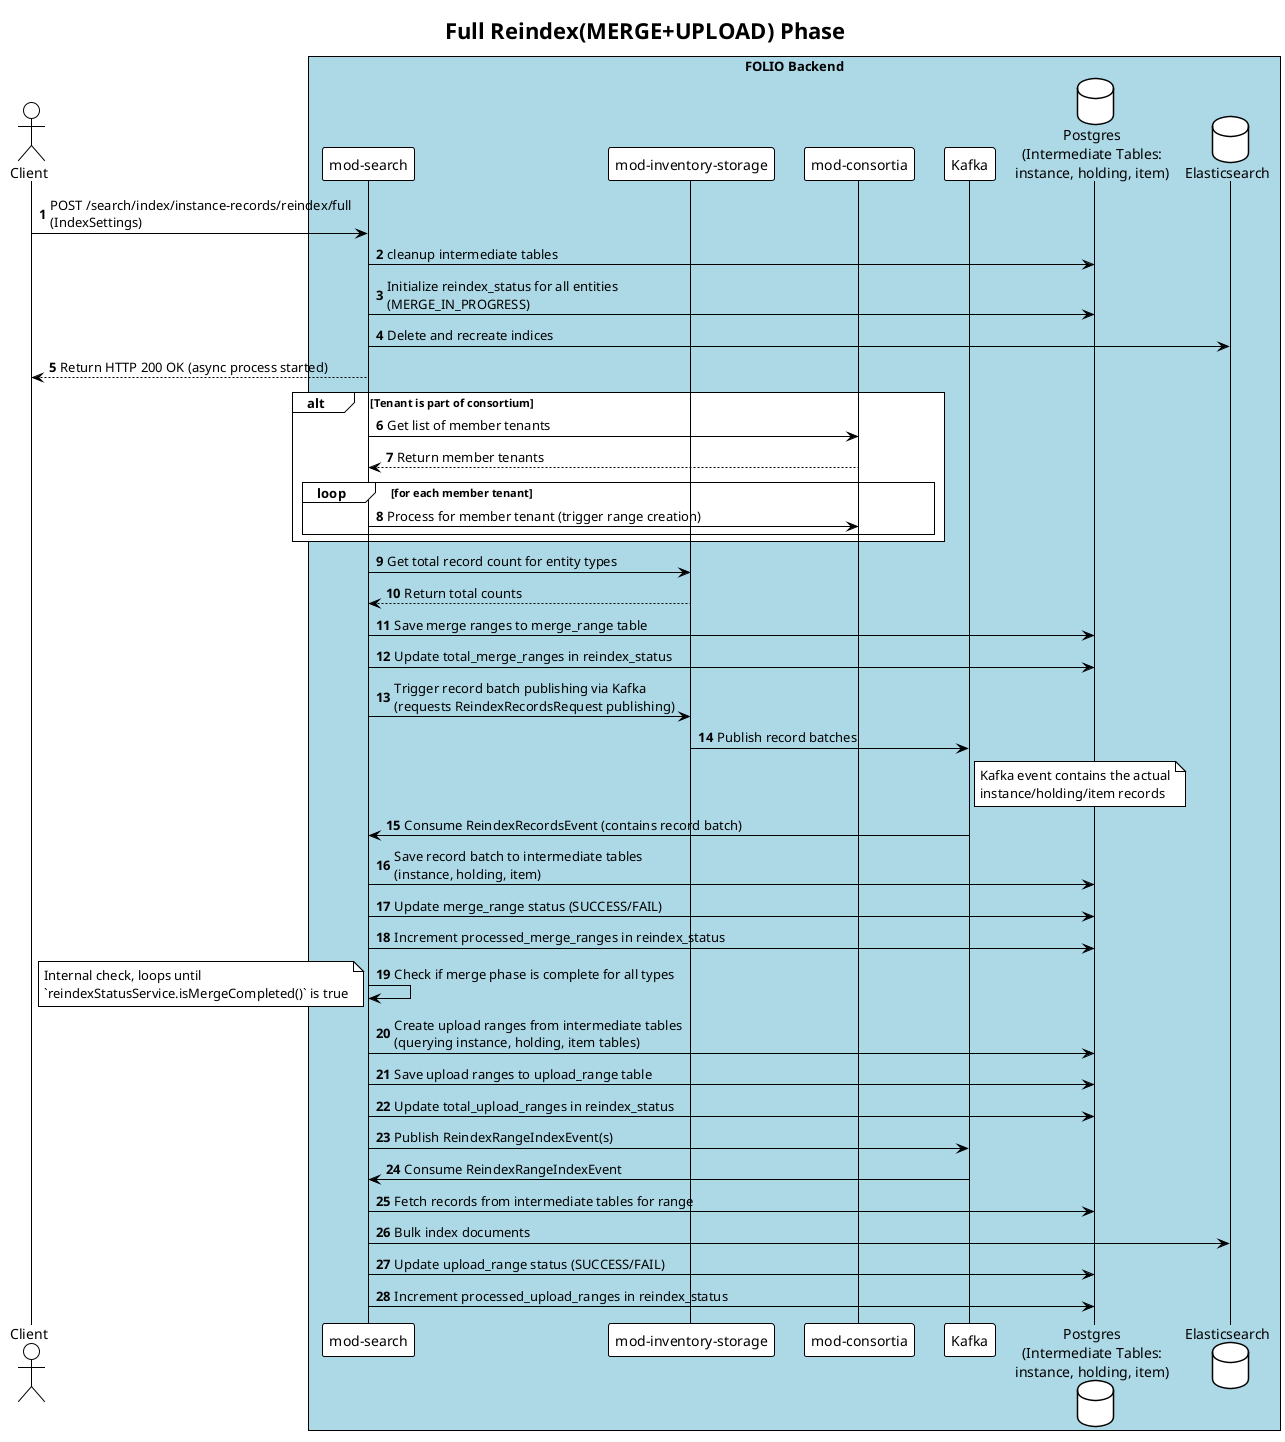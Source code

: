 @startuml
!theme plain
title Full Reindex(MERGE+UPLOAD) Phase

actor "Client" as client
box "FOLIO Backend" #LightBlue
  participant "mod-search" as modSearch
  participant "mod-inventory-storage" as inventoryStorage
  participant "mod-consortia" as modConsortia
  participant "Kafka" as kafka
  database "Postgres\n(Intermediate Tables:\ninstance, holding, item)" as postgres
  database "Elasticsearch" as elasticsearch
end box

autonumber

' Initial API request reception
client -> modSearch: POST /search/index/instance-records/reindex/full\n(IndexSettings)

modSearch -> postgres: cleanup intermediate tables

' Status initialization
modSearch -> postgres: Initialize reindex_status for all entities\n(MERGE_IN_PROGRESS)

' Recreate Elasticsearch indices (Happens early in the process)
modSearch -> elasticsearch: Delete and recreate indices

' Final response to client (Happens immediately after initial request)
client <-- modSearch: Return HTTP 200 OK (async process started)

' Consortium handling (conditional)
alt Tenant is part of consortium
  modSearch -> modConsortia: Get list of member tenants
  modConsortia --> modSearch: Return member tenants
  loop for each member tenant
    modSearch -> modConsortia: Process for member tenant (trigger range creation)
  end
end

' Get record count from storage
modSearch -> inventoryStorage: Get total record count for entity types
inventoryStorage --> modSearch: Return total counts

' Create merge ranges
modSearch -> postgres: Save merge ranges to merge_range table

' Update total merge ranges count in status
modSearch -> postgres: Update total_merge_ranges in reindex_status

' Trigger publishing of record batches by inventory-storage
modSearch -> inventoryStorage: Trigger record batch publishing via Kafka\n(requests ReindexRecordsRequest publishing)
inventoryStorage -> kafka: Publish record batches
note right of kafka : Kafka event contains the actual\ninstance/holding/item records

' --- Merge Phase Processing (Async) ---
kafka -> modSearch: Consume ReindexRecordsEvent (contains record batch)
modSearch -> postgres: Save record batch to intermediate tables\n(instance, holding, item)
modSearch -> postgres: Update merge_range status (SUCCESS/FAIL)
modSearch -> postgres: Increment processed_merge_ranges in reindex_status

' --- Transition Check ---
modSearch -> modSearch: Check if merge phase is complete for all types
note left: Internal check, loops until\n`reindexStatusService.isMergeCompleted()` is true

' --- Upload Phase Initialization (after Merge complete) ---
' Create upload ranges from intermediate tables
modSearch -> postgres: Create upload ranges from intermediate tables\n(querying instance, holding, item tables)
modSearch -> postgres: Save upload ranges to upload_range table
modSearch -> postgres: Update total_upload_ranges in reindex_status

' Publish upload range events to Kafka
modSearch -> kafka: Publish ReindexRangeIndexEvent(s)

' --- Upload Phase Processing (Async) ---
kafka -> modSearch: Consume ReindexRangeIndexEvent
modSearch -> postgres: Fetch records from intermediate tables for range
modSearch -> elasticsearch: Bulk index documents
modSearch -> postgres: Update upload_range status (SUCCESS/FAIL)
modSearch -> postgres: Increment processed_upload_ranges in reindex_status

@enduml
